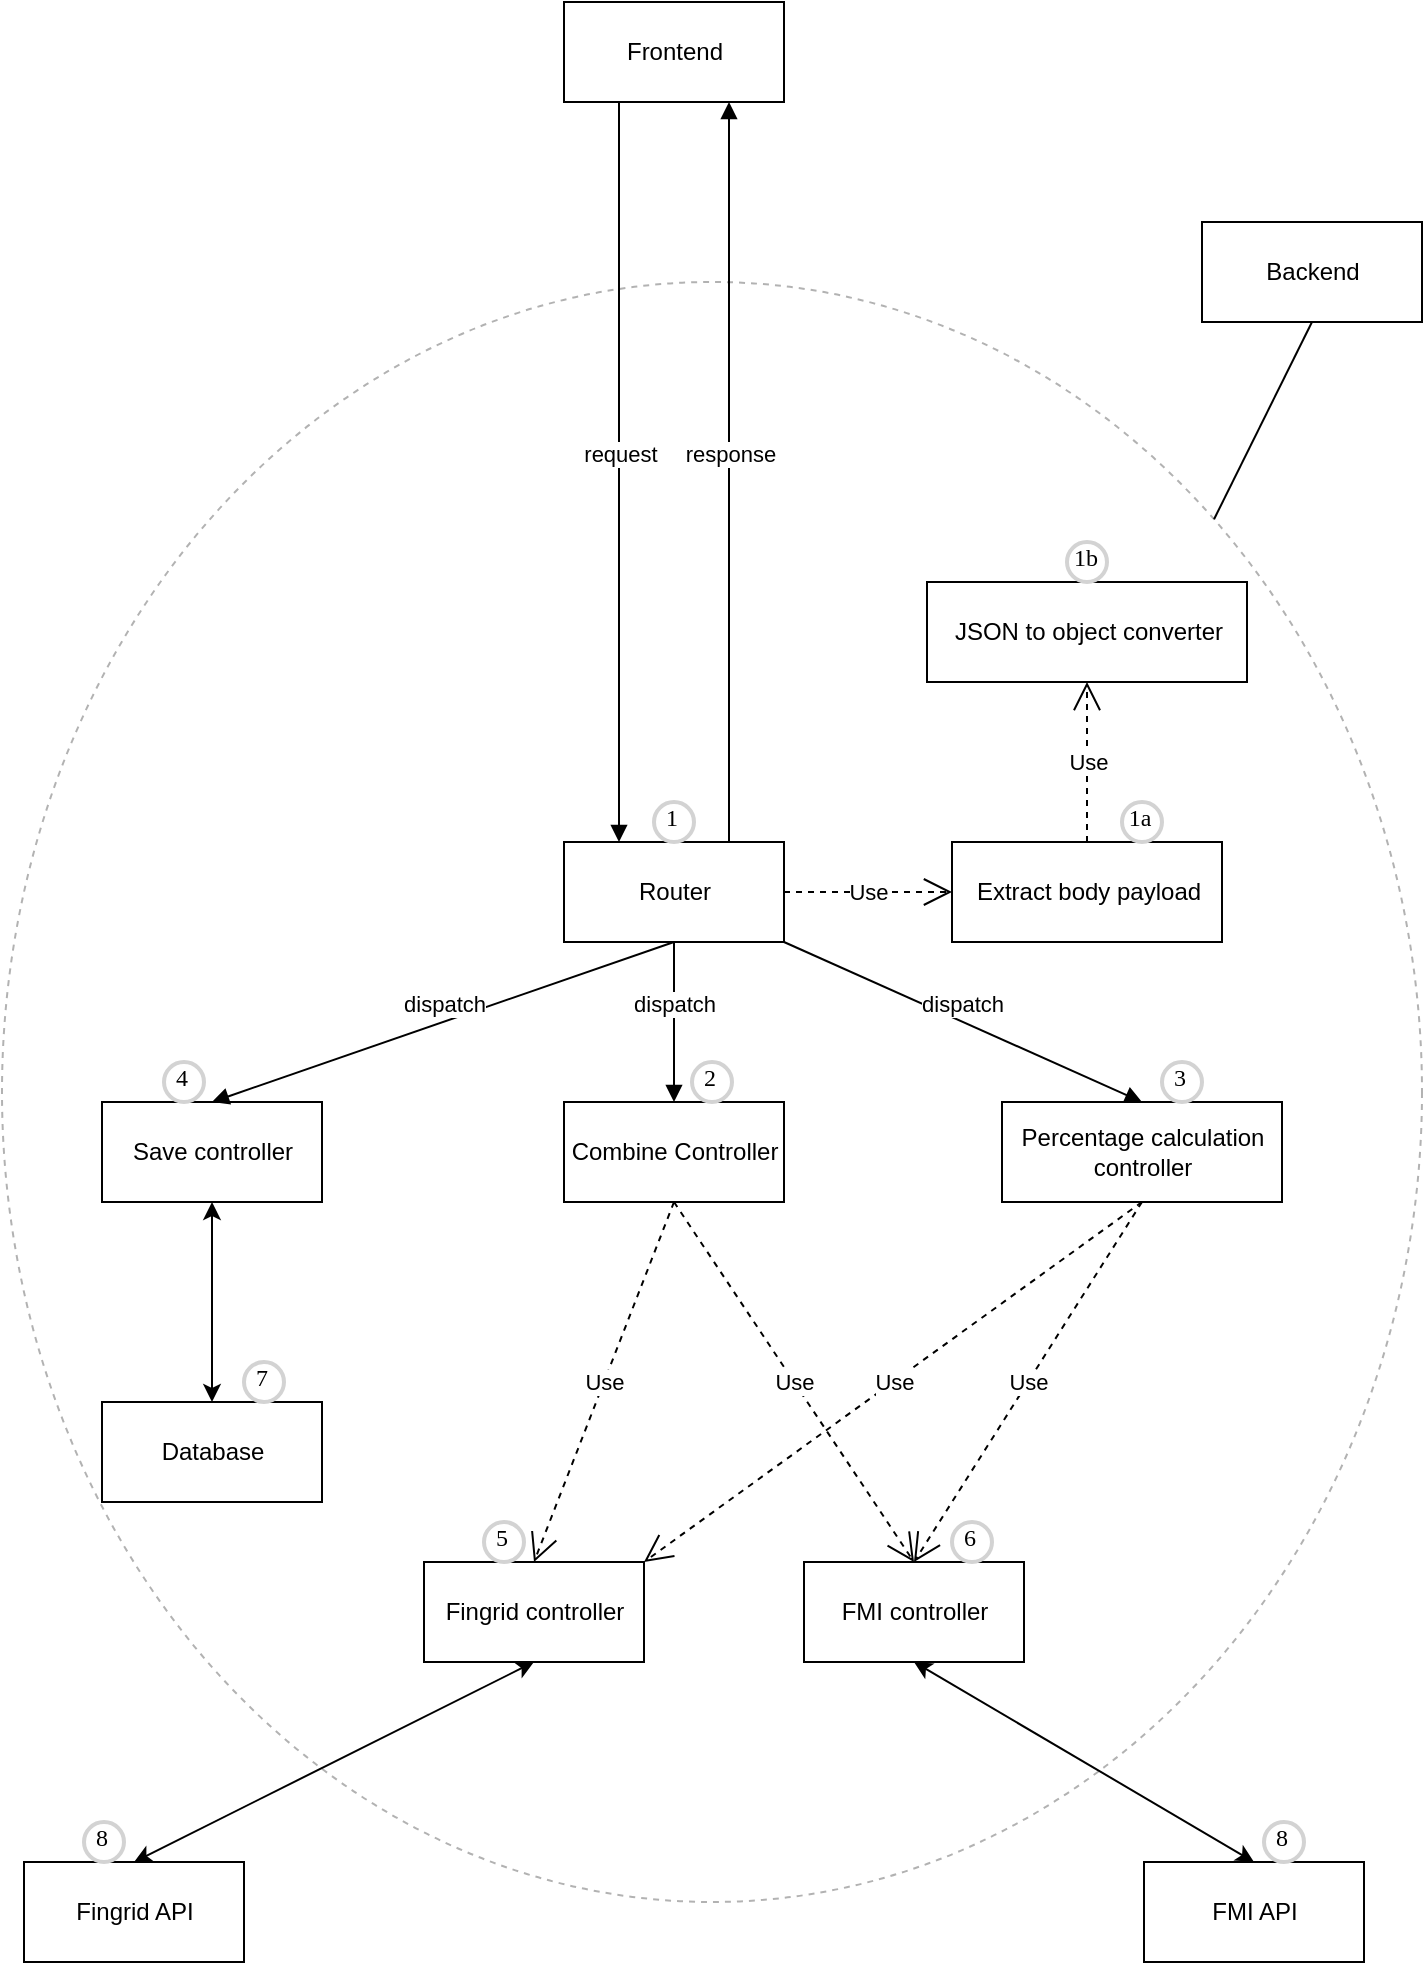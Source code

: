 <mxfile version="14.5.10" type="device"><diagram id="xkWgzW5IldyAH15tfKQ5" name="Page-1"><mxGraphModel dx="1550" dy="836" grid="1" gridSize="10" guides="1" tooltips="1" connect="1" arrows="1" fold="1" page="1" pageScale="1" pageWidth="827" pageHeight="1169" math="0" shadow="0"><root><mxCell id="0"/><mxCell id="1" parent="0"/><mxCell id="yhRPHbBplOi57TnNVNpA-48" value="" style="ellipse;whiteSpace=wrap;html=1;fillColor=none;dashed=1;opacity=30;" parent="1" vertex="1"><mxGeometry x="59" y="260" width="710" height="810" as="geometry"/></mxCell><mxCell id="yhRPHbBplOi57TnNVNpA-1" value="Frontend" style="html=1;" parent="1" vertex="1"><mxGeometry x="340" y="120" width="110" height="50" as="geometry"/></mxCell><mxCell id="yhRPHbBplOi57TnNVNpA-20" value="JSON to object converter" style="html=1;" parent="1" vertex="1"><mxGeometry x="521.5" y="410" width="160" height="50" as="geometry"/></mxCell><mxCell id="yhRPHbBplOi57TnNVNpA-21" value="Extract body payload" style="html=1;" parent="1" vertex="1"><mxGeometry x="534" y="540" width="135" height="50" as="geometry"/></mxCell><mxCell id="yhRPHbBplOi57TnNVNpA-22" value="Fingrid controller" style="html=1;" parent="1" vertex="1"><mxGeometry x="270" y="900" width="110" height="50" as="geometry"/></mxCell><mxCell id="yhRPHbBplOi57TnNVNpA-23" value="FMI controller" style="html=1;" parent="1" vertex="1"><mxGeometry x="460" y="900" width="110" height="50" as="geometry"/></mxCell><mxCell id="yhRPHbBplOi57TnNVNpA-24" value="Combine Controller" style="html=1;" parent="1" vertex="1"><mxGeometry x="340" y="670" width="110" height="50" as="geometry"/></mxCell><mxCell id="yhRPHbBplOi57TnNVNpA-25" value="Save controller" style="html=1;" parent="1" vertex="1"><mxGeometry x="109" y="670" width="110" height="50" as="geometry"/></mxCell><mxCell id="yhRPHbBplOi57TnNVNpA-26" value="Database" style="html=1;" parent="1" vertex="1"><mxGeometry x="109" y="820" width="110" height="50" as="geometry"/></mxCell><mxCell id="yhRPHbBplOi57TnNVNpA-28" value="Router" style="html=1;" parent="1" vertex="1"><mxGeometry x="340" y="540" width="110" height="50" as="geometry"/></mxCell><mxCell id="yhRPHbBplOi57TnNVNpA-29" value="Use" style="endArrow=open;endSize=12;dashed=1;html=1;exitX=1;exitY=0.5;exitDx=0;exitDy=0;entryX=0;entryY=0.5;entryDx=0;entryDy=0;" parent="1" source="yhRPHbBplOi57TnNVNpA-28" target="yhRPHbBplOi57TnNVNpA-21" edge="1"><mxGeometry width="160" relative="1" as="geometry"><mxPoint x="349" y="610" as="sourcePoint"/><mxPoint x="509" y="610" as="targetPoint"/></mxGeometry></mxCell><mxCell id="yhRPHbBplOi57TnNVNpA-30" value="Use" style="endArrow=open;endSize=12;dashed=1;html=1;exitX=0.5;exitY=0;exitDx=0;exitDy=0;entryX=0.5;entryY=1;entryDx=0;entryDy=0;" parent="1" source="yhRPHbBplOi57TnNVNpA-21" target="yhRPHbBplOi57TnNVNpA-20" edge="1"><mxGeometry width="160" relative="1" as="geometry"><mxPoint x="284" y="700" as="sourcePoint"/><mxPoint x="444" y="700" as="targetPoint"/></mxGeometry></mxCell><mxCell id="yhRPHbBplOi57TnNVNpA-31" value="Use" style="endArrow=open;endSize=12;dashed=1;html=1;exitX=0.5;exitY=1;exitDx=0;exitDy=0;entryX=0.5;entryY=0;entryDx=0;entryDy=0;" parent="1" source="yhRPHbBplOi57TnNVNpA-24" target="yhRPHbBplOi57TnNVNpA-23" edge="1"><mxGeometry width="160" relative="1" as="geometry"><mxPoint x="529" y="600" as="sourcePoint"/><mxPoint x="689" y="600" as="targetPoint"/></mxGeometry></mxCell><mxCell id="yhRPHbBplOi57TnNVNpA-32" value="Use" style="endArrow=open;endSize=12;dashed=1;html=1;exitX=0.5;exitY=1;exitDx=0;exitDy=0;entryX=0.5;entryY=0;entryDx=0;entryDy=0;" parent="1" source="yhRPHbBplOi57TnNVNpA-24" target="yhRPHbBplOi57TnNVNpA-22" edge="1"><mxGeometry width="160" relative="1" as="geometry"><mxPoint x="529" y="600" as="sourcePoint"/><mxPoint x="689" y="600" as="targetPoint"/></mxGeometry></mxCell><mxCell id="yhRPHbBplOi57TnNVNpA-36" value="dispatch" style="html=1;verticalAlign=bottom;endArrow=block;exitX=0.5;exitY=1;exitDx=0;exitDy=0;entryX=0.5;entryY=0;entryDx=0;entryDy=0;" parent="1" source="yhRPHbBplOi57TnNVNpA-28" target="yhRPHbBplOi57TnNVNpA-24" edge="1"><mxGeometry width="80" relative="1" as="geometry"><mxPoint x="569" y="600" as="sourcePoint"/><mxPoint x="649" y="600" as="targetPoint"/></mxGeometry></mxCell><mxCell id="yhRPHbBplOi57TnNVNpA-39" value="dispatch" style="html=1;verticalAlign=bottom;endArrow=block;exitX=0.5;exitY=1;exitDx=0;exitDy=0;entryX=0.5;entryY=0;entryDx=0;entryDy=0;" parent="1" source="yhRPHbBplOi57TnNVNpA-28" target="yhRPHbBplOi57TnNVNpA-25" edge="1"><mxGeometry width="80" relative="1" as="geometry"><mxPoint x="569" y="600" as="sourcePoint"/><mxPoint x="649" y="600" as="targetPoint"/></mxGeometry></mxCell><mxCell id="yhRPHbBplOi57TnNVNpA-40" value="response" style="html=1;verticalAlign=bottom;endArrow=block;exitX=0.75;exitY=0;exitDx=0;exitDy=0;entryX=0.75;entryY=1;entryDx=0;entryDy=0;" parent="1" source="yhRPHbBplOi57TnNVNpA-28" target="yhRPHbBplOi57TnNVNpA-1" edge="1"><mxGeometry width="80" relative="1" as="geometry"><mxPoint x="569" y="340" as="sourcePoint"/><mxPoint x="279" y="190" as="targetPoint"/></mxGeometry></mxCell><mxCell id="yhRPHbBplOi57TnNVNpA-41" value="request" style="html=1;verticalAlign=bottom;endArrow=block;exitX=0.25;exitY=1;exitDx=0;exitDy=0;entryX=0.25;entryY=0;entryDx=0;entryDy=0;" parent="1" source="yhRPHbBplOi57TnNVNpA-1" target="yhRPHbBplOi57TnNVNpA-28" edge="1"><mxGeometry width="80" relative="1" as="geometry"><mxPoint x="569" y="340" as="sourcePoint"/><mxPoint x="649" y="340" as="targetPoint"/></mxGeometry></mxCell><mxCell id="yhRPHbBplOi57TnNVNpA-46" value="" style="endArrow=classic;startArrow=classic;html=1;exitX=0.5;exitY=0;exitDx=0;exitDy=0;entryX=0.5;entryY=1;entryDx=0;entryDy=0;" parent="1" source="yhRPHbBplOi57TnNVNpA-26" target="yhRPHbBplOi57TnNVNpA-25" edge="1"><mxGeometry width="50" height="50" relative="1" as="geometry"><mxPoint x="579" y="620" as="sourcePoint"/><mxPoint x="629" y="570" as="targetPoint"/></mxGeometry></mxCell><mxCell id="yhRPHbBplOi57TnNVNpA-50" value="Backend" style="html=1;fillColor=none;" parent="1" vertex="1"><mxGeometry x="659" y="230" width="110" height="50" as="geometry"/></mxCell><mxCell id="yhRPHbBplOi57TnNVNpA-52" value="" style="endArrow=none;html=1;entryX=0.5;entryY=1;entryDx=0;entryDy=0;exitX=1;exitY=0;exitDx=0;exitDy=0;" parent="1" source="yhRPHbBplOi57TnNVNpA-48" target="yhRPHbBplOi57TnNVNpA-50" edge="1"><mxGeometry width="50" height="50" relative="1" as="geometry"><mxPoint x="579" y="580" as="sourcePoint"/><mxPoint x="629" y="530" as="targetPoint"/></mxGeometry></mxCell><mxCell id="yhRPHbBplOi57TnNVNpA-57" value="Percentage calculation&lt;br&gt;controller" style="html=1;fillColor=none;" parent="1" vertex="1"><mxGeometry x="559" y="670" width="140" height="50" as="geometry"/></mxCell><mxCell id="cW1qAnFlWdtTCuMELQOn-1" value="Fingrid API" style="html=1;" parent="1" vertex="1"><mxGeometry x="70" y="1050" width="110" height="50" as="geometry"/></mxCell><mxCell id="cW1qAnFlWdtTCuMELQOn-2" value="FMI API" style="html=1;" parent="1" vertex="1"><mxGeometry x="630" y="1050" width="110" height="50" as="geometry"/></mxCell><mxCell id="cW1qAnFlWdtTCuMELQOn-4" value="" style="endArrow=classic;startArrow=classic;html=1;exitX=0.5;exitY=0;exitDx=0;exitDy=0;entryX=0.5;entryY=1;entryDx=0;entryDy=0;" parent="1" source="cW1qAnFlWdtTCuMELQOn-1" target="yhRPHbBplOi57TnNVNpA-22" edge="1"><mxGeometry width="50" height="50" relative="1" as="geometry"><mxPoint x="390" y="1050" as="sourcePoint"/><mxPoint x="440" y="1000" as="targetPoint"/></mxGeometry></mxCell><mxCell id="cW1qAnFlWdtTCuMELQOn-5" value="" style="endArrow=classic;startArrow=classic;html=1;entryX=0.5;entryY=1;entryDx=0;entryDy=0;exitX=0.5;exitY=0;exitDx=0;exitDy=0;" parent="1" source="cW1qAnFlWdtTCuMELQOn-2" target="yhRPHbBplOi57TnNVNpA-23" edge="1"><mxGeometry width="50" height="50" relative="1" as="geometry"><mxPoint x="390" y="1050" as="sourcePoint"/><mxPoint x="440" y="1000" as="targetPoint"/></mxGeometry></mxCell><mxCell id="cW1qAnFlWdtTCuMELQOn-11" value="dispatch" style="html=1;verticalAlign=bottom;endArrow=block;exitX=1;exitY=1;exitDx=0;exitDy=0;entryX=0.5;entryY=0;entryDx=0;entryDy=0;" parent="1" source="yhRPHbBplOi57TnNVNpA-28" target="yhRPHbBplOi57TnNVNpA-57" edge="1"><mxGeometry width="80" relative="1" as="geometry"><mxPoint x="370" y="790" as="sourcePoint"/><mxPoint x="450" y="790" as="targetPoint"/></mxGeometry></mxCell><mxCell id="cW1qAnFlWdtTCuMELQOn-13" value="Use" style="endArrow=open;endSize=12;dashed=1;html=1;exitX=0.5;exitY=1;exitDx=0;exitDy=0;entryX=0.5;entryY=0;entryDx=0;entryDy=0;" parent="1" source="yhRPHbBplOi57TnNVNpA-57" target="yhRPHbBplOi57TnNVNpA-23" edge="1"><mxGeometry width="160" relative="1" as="geometry"><mxPoint x="330" y="790" as="sourcePoint"/><mxPoint x="490" y="790" as="targetPoint"/></mxGeometry></mxCell><mxCell id="cW1qAnFlWdtTCuMELQOn-14" value="Use" style="endArrow=open;endSize=12;dashed=1;html=1;exitX=0.5;exitY=1;exitDx=0;exitDy=0;entryX=1;entryY=0;entryDx=0;entryDy=0;" parent="1" source="yhRPHbBplOi57TnNVNpA-57" target="yhRPHbBplOi57TnNVNpA-22" edge="1"><mxGeometry width="160" relative="1" as="geometry"><mxPoint x="330" y="790" as="sourcePoint"/><mxPoint x="490" y="790" as="targetPoint"/></mxGeometry></mxCell><mxCell id="cW1qAnFlWdtTCuMELQOn-15" value="1" style="ellipse;whiteSpace=wrap;html=1;aspect=fixed;strokeWidth=2;fontFamily=Tahoma;spacingBottom=4;spacingRight=2;strokeColor=#d3d3d3;" parent="1" vertex="1"><mxGeometry x="385" y="520" width="20" height="20" as="geometry"/></mxCell><mxCell id="cW1qAnFlWdtTCuMELQOn-16" value="2" style="ellipse;whiteSpace=wrap;html=1;aspect=fixed;strokeWidth=2;fontFamily=Tahoma;spacingBottom=4;spacingRight=2;strokeColor=#d3d3d3;" parent="1" vertex="1"><mxGeometry x="404" y="650" width="20" height="20" as="geometry"/></mxCell><mxCell id="cW1qAnFlWdtTCuMELQOn-17" value="3" style="ellipse;whiteSpace=wrap;html=1;aspect=fixed;strokeWidth=2;fontFamily=Tahoma;spacingBottom=4;spacingRight=2;strokeColor=#d3d3d3;" parent="1" vertex="1"><mxGeometry x="639" y="650" width="20" height="20" as="geometry"/></mxCell><mxCell id="cW1qAnFlWdtTCuMELQOn-18" value="4" style="ellipse;whiteSpace=wrap;html=1;aspect=fixed;strokeWidth=2;fontFamily=Tahoma;spacingBottom=4;spacingRight=2;strokeColor=#d3d3d3;" parent="1" vertex="1"><mxGeometry x="140" y="650" width="20" height="20" as="geometry"/></mxCell><mxCell id="cW1qAnFlWdtTCuMELQOn-19" value="5" style="ellipse;whiteSpace=wrap;html=1;aspect=fixed;strokeWidth=2;fontFamily=Tahoma;spacingBottom=4;spacingRight=2;strokeColor=#d3d3d3;" parent="1" vertex="1"><mxGeometry x="300" y="880" width="20" height="20" as="geometry"/></mxCell><mxCell id="cW1qAnFlWdtTCuMELQOn-20" value="6" style="ellipse;whiteSpace=wrap;html=1;aspect=fixed;strokeWidth=2;fontFamily=Tahoma;spacingBottom=4;spacingRight=2;strokeColor=#d3d3d3;" parent="1" vertex="1"><mxGeometry x="534" y="880" width="20" height="20" as="geometry"/></mxCell><mxCell id="cW1qAnFlWdtTCuMELQOn-23" value="7" style="ellipse;whiteSpace=wrap;html=1;aspect=fixed;strokeWidth=2;fontFamily=Tahoma;spacingBottom=4;spacingRight=2;strokeColor=#d3d3d3;" parent="1" vertex="1"><mxGeometry x="180" y="800" width="20" height="20" as="geometry"/></mxCell><mxCell id="cW1qAnFlWdtTCuMELQOn-24" value="8" style="ellipse;whiteSpace=wrap;html=1;aspect=fixed;strokeWidth=2;fontFamily=Tahoma;spacingBottom=4;spacingRight=2;strokeColor=#d3d3d3;" parent="1" vertex="1"><mxGeometry x="100" y="1030" width="20" height="20" as="geometry"/></mxCell><mxCell id="cW1qAnFlWdtTCuMELQOn-25" value="8" style="ellipse;whiteSpace=wrap;html=1;aspect=fixed;strokeWidth=2;fontFamily=Tahoma;spacingBottom=4;spacingRight=2;strokeColor=#d3d3d3;" parent="1" vertex="1"><mxGeometry x="690" y="1030" width="20" height="20" as="geometry"/></mxCell><mxCell id="cW1qAnFlWdtTCuMELQOn-26" value="1a" style="ellipse;whiteSpace=wrap;html=1;aspect=fixed;strokeWidth=2;fontFamily=Tahoma;spacingBottom=4;spacingRight=2;strokeColor=#d3d3d3;" parent="1" vertex="1"><mxGeometry x="619" y="520" width="20" height="20" as="geometry"/></mxCell><mxCell id="cW1qAnFlWdtTCuMELQOn-27" value="1b" style="ellipse;whiteSpace=wrap;html=1;aspect=fixed;strokeWidth=2;fontFamily=Tahoma;spacingBottom=4;spacingRight=2;strokeColor=#d3d3d3;" parent="1" vertex="1"><mxGeometry x="591.5" y="390" width="20" height="20" as="geometry"/></mxCell></root></mxGraphModel></diagram></mxfile>